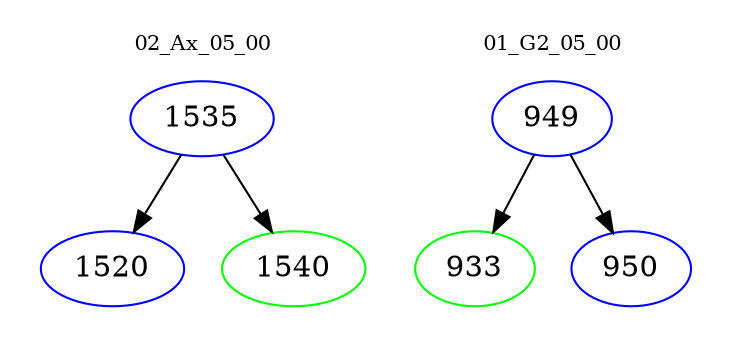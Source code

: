 digraph{
subgraph cluster_0 {
color = white
label = "02_Ax_05_00";
fontsize=10;
T0_1535 [label="1535", color="blue"]
T0_1535 -> T0_1520 [color="black"]
T0_1520 [label="1520", color="blue"]
T0_1535 -> T0_1540 [color="black"]
T0_1540 [label="1540", color="green"]
}
subgraph cluster_1 {
color = white
label = "01_G2_05_00";
fontsize=10;
T1_949 [label="949", color="blue"]
T1_949 -> T1_933 [color="black"]
T1_933 [label="933", color="green"]
T1_949 -> T1_950 [color="black"]
T1_950 [label="950", color="blue"]
}
}
